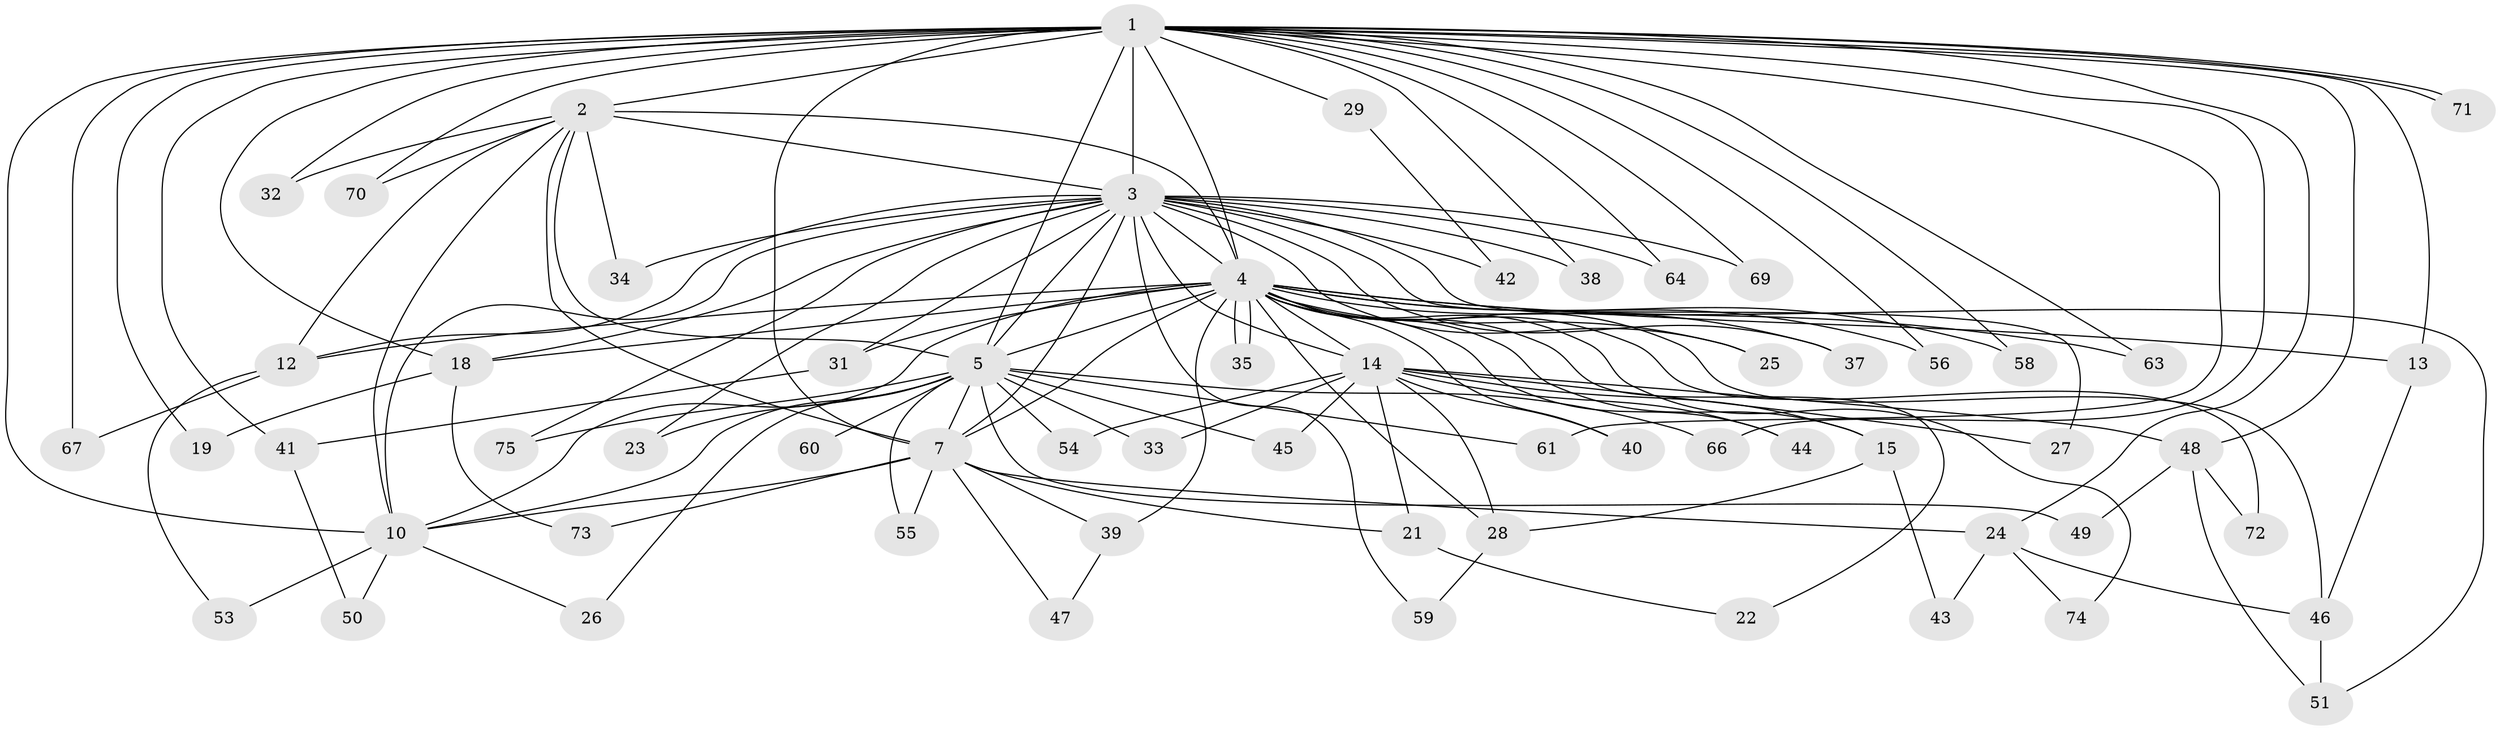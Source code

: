 // Generated by graph-tools (version 1.1) at 2025/51/02/27/25 19:51:48]
// undirected, 61 vertices, 132 edges
graph export_dot {
graph [start="1"]
  node [color=gray90,style=filled];
  1 [super="+9"];
  2 [super="+52"];
  3 [super="+6"];
  4 [super="+8"];
  5 [super="+11"];
  7 [super="+30"];
  10 [super="+17"];
  12 [super="+20"];
  13 [super="+65"];
  14 [super="+16"];
  15;
  18 [super="+57"];
  19;
  21;
  22;
  23;
  24 [super="+36"];
  25;
  26;
  27;
  28 [super="+62"];
  29;
  31;
  32;
  33;
  34;
  35;
  37;
  38;
  39 [super="+68"];
  40;
  41;
  42;
  43;
  44;
  45;
  46;
  47;
  48 [super="+77"];
  49;
  50;
  51 [super="+76"];
  53;
  54;
  55;
  56;
  58;
  59;
  60;
  61;
  63;
  64;
  66;
  67;
  69;
  70;
  71;
  72;
  73;
  74;
  75;
  1 -- 2 [weight=2];
  1 -- 3 [weight=4];
  1 -- 4 [weight=4];
  1 -- 5 [weight=3];
  1 -- 7 [weight=2];
  1 -- 10 [weight=3];
  1 -- 13;
  1 -- 19;
  1 -- 32;
  1 -- 61;
  1 -- 63;
  1 -- 64;
  1 -- 67;
  1 -- 69;
  1 -- 71;
  1 -- 71;
  1 -- 66;
  1 -- 70;
  1 -- 24 [weight=2];
  1 -- 29;
  1 -- 38;
  1 -- 41;
  1 -- 48;
  1 -- 56;
  1 -- 58;
  1 -- 18;
  2 -- 3 [weight=2];
  2 -- 4 [weight=2];
  2 -- 5 [weight=2];
  2 -- 7;
  2 -- 10;
  2 -- 12;
  2 -- 32;
  2 -- 34;
  2 -- 70;
  3 -- 4 [weight=4];
  3 -- 5 [weight=2];
  3 -- 7 [weight=3];
  3 -- 10 [weight=2];
  3 -- 14 [weight=2];
  3 -- 18;
  3 -- 27;
  3 -- 38;
  3 -- 64;
  3 -- 75;
  3 -- 69;
  3 -- 12;
  3 -- 23;
  3 -- 25;
  3 -- 31;
  3 -- 34;
  3 -- 37;
  3 -- 42;
  3 -- 59;
  3 -- 51;
  4 -- 5 [weight=2];
  4 -- 7 [weight=2];
  4 -- 10 [weight=2];
  4 -- 13;
  4 -- 15;
  4 -- 35;
  4 -- 35;
  4 -- 37;
  4 -- 39 [weight=2];
  4 -- 40;
  4 -- 44;
  4 -- 46;
  4 -- 56;
  4 -- 58;
  4 -- 63;
  4 -- 72 [weight=2];
  4 -- 74;
  4 -- 28;
  4 -- 18;
  4 -- 22;
  4 -- 25;
  4 -- 31;
  4 -- 12;
  4 -- 14;
  5 -- 7;
  5 -- 10;
  5 -- 23;
  5 -- 26;
  5 -- 33;
  5 -- 49;
  5 -- 54;
  5 -- 55;
  5 -- 60 [weight=2];
  5 -- 61;
  5 -- 66;
  5 -- 75;
  5 -- 45;
  7 -- 10;
  7 -- 21;
  7 -- 24;
  7 -- 39;
  7 -- 47;
  7 -- 55;
  7 -- 73;
  10 -- 26;
  10 -- 50;
  10 -- 53;
  12 -- 53;
  12 -- 67;
  13 -- 46;
  14 -- 15;
  14 -- 21;
  14 -- 27;
  14 -- 33;
  14 -- 40;
  14 -- 48;
  14 -- 54;
  14 -- 44;
  14 -- 28;
  14 -- 45;
  15 -- 28;
  15 -- 43;
  18 -- 19;
  18 -- 73;
  21 -- 22;
  24 -- 46;
  24 -- 74;
  24 -- 43;
  28 -- 59;
  29 -- 42;
  31 -- 41;
  39 -- 47;
  41 -- 50;
  46 -- 51;
  48 -- 49;
  48 -- 51;
  48 -- 72;
}
